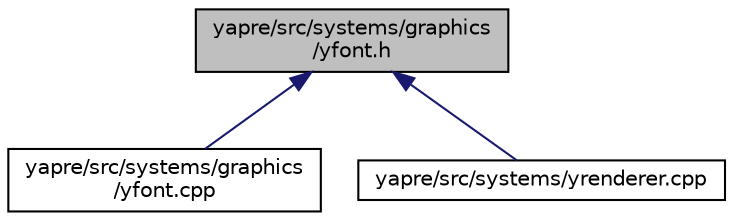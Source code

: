 digraph "yapre/src/systems/graphics/yfont.h"
{
 // LATEX_PDF_SIZE
  bgcolor="transparent";
  edge [fontname="Helvetica",fontsize="10",labelfontname="Helvetica",labelfontsize="10"];
  node [fontname="Helvetica",fontsize="10",shape=record];
  Node1 [label="yapre/src/systems/graphics\l/yfont.h",height=0.2,width=0.4,color="black", fillcolor="grey75", style="filled", fontcolor="black",tooltip=" "];
  Node1 -> Node2 [dir="back",color="midnightblue",fontsize="10",style="solid",fontname="Helvetica"];
  Node2 [label="yapre/src/systems/graphics\l/yfont.cpp",height=0.2,width=0.4,color="black",URL="$yfont_8cpp.html",tooltip=" "];
  Node1 -> Node3 [dir="back",color="midnightblue",fontsize="10",style="solid",fontname="Helvetica"];
  Node3 [label="yapre/src/systems/yrenderer.cpp",height=0.2,width=0.4,color="black",URL="$yrenderer_8cpp.html",tooltip=" "];
}
